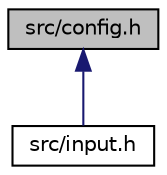 digraph "src/config.h"
{
 // LATEX_PDF_SIZE
  edge [fontname="Helvetica",fontsize="10",labelfontname="Helvetica",labelfontsize="10"];
  node [fontname="Helvetica",fontsize="10",shape=record];
  Node1 [label="src/config.h",height=0.2,width=0.4,color="black", fillcolor="grey75", style="filled", fontcolor="black",tooltip="Configuration file."];
  Node1 -> Node2 [dir="back",color="midnightblue",fontsize="10",style="solid",fontname="Helvetica"];
  Node2 [label="src/input.h",height=0.2,width=0.4,color="black", fillcolor="white", style="filled",URL="$input_8h.html",tooltip="Functions for reading coefficients from stdin."];
}
